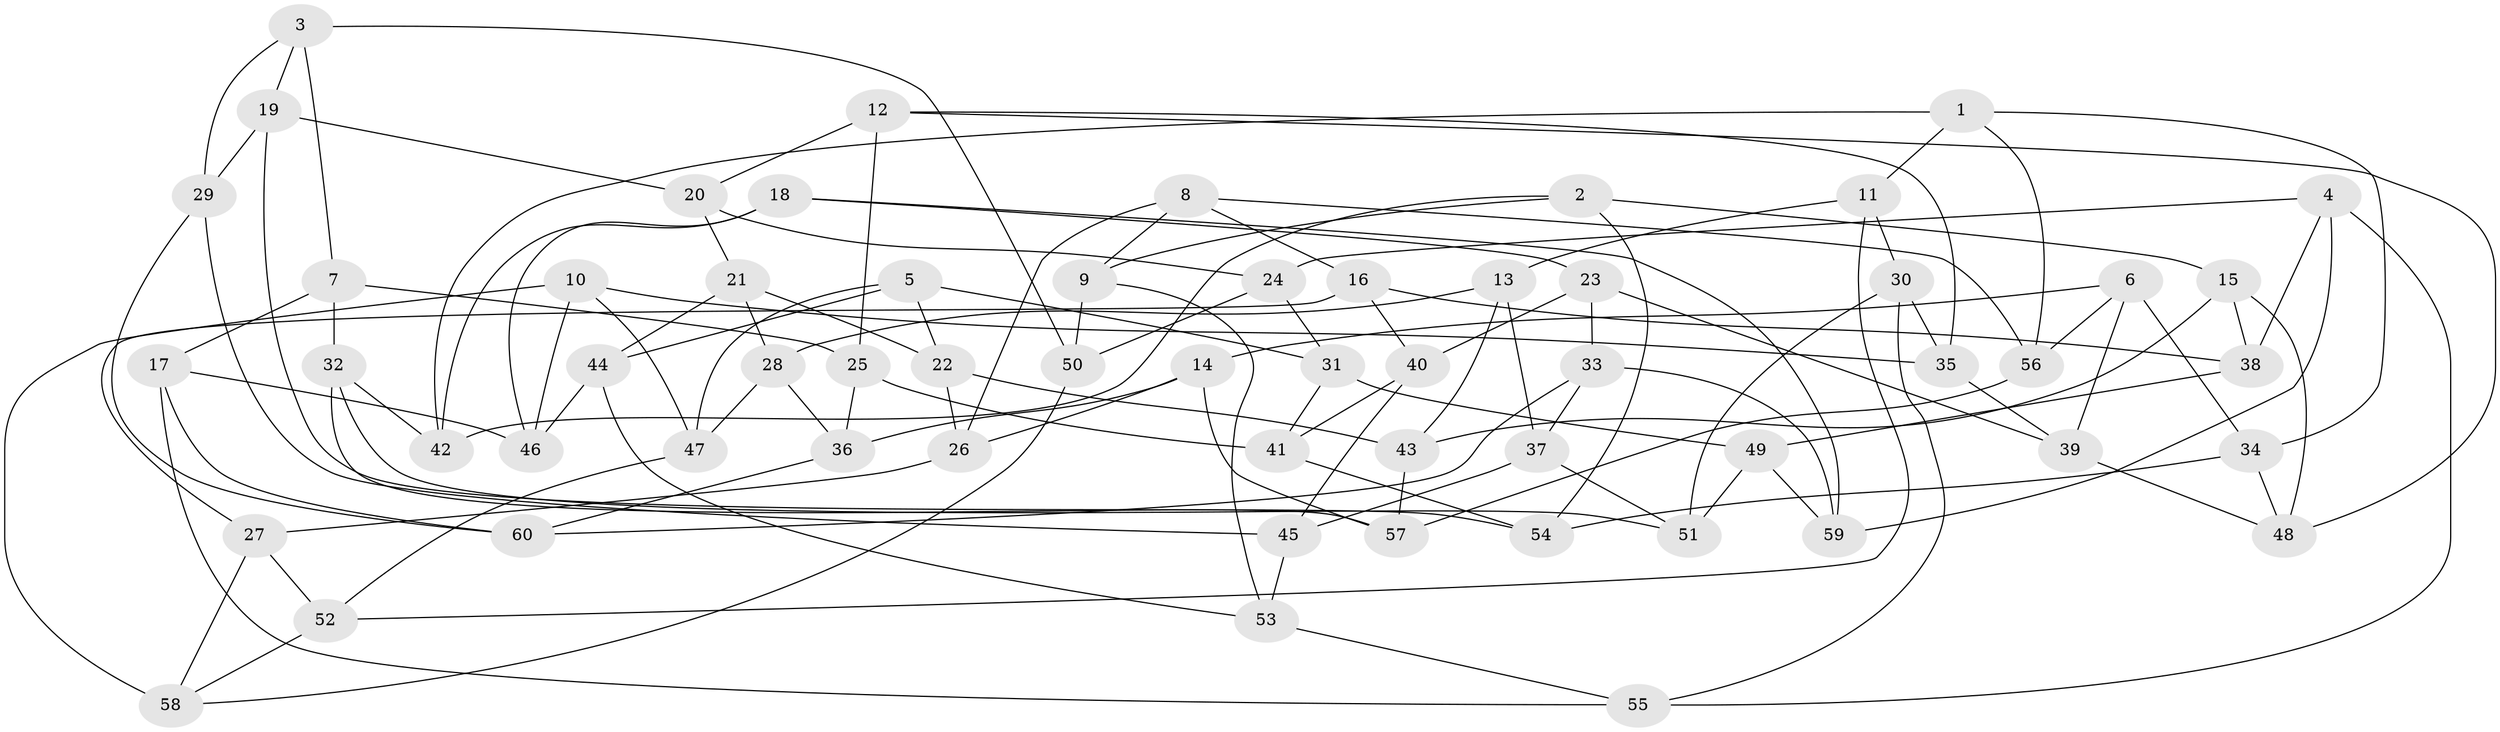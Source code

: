 // Generated by graph-tools (version 1.1) at 2025/57/03/09/25 04:57:05]
// undirected, 60 vertices, 120 edges
graph export_dot {
graph [start="1"]
  node [color=gray90,style=filled];
  1;
  2;
  3;
  4;
  5;
  6;
  7;
  8;
  9;
  10;
  11;
  12;
  13;
  14;
  15;
  16;
  17;
  18;
  19;
  20;
  21;
  22;
  23;
  24;
  25;
  26;
  27;
  28;
  29;
  30;
  31;
  32;
  33;
  34;
  35;
  36;
  37;
  38;
  39;
  40;
  41;
  42;
  43;
  44;
  45;
  46;
  47;
  48;
  49;
  50;
  51;
  52;
  53;
  54;
  55;
  56;
  57;
  58;
  59;
  60;
  1 -- 34;
  1 -- 11;
  1 -- 56;
  1 -- 42;
  2 -- 54;
  2 -- 15;
  2 -- 42;
  2 -- 9;
  3 -- 29;
  3 -- 19;
  3 -- 50;
  3 -- 7;
  4 -- 24;
  4 -- 59;
  4 -- 38;
  4 -- 55;
  5 -- 31;
  5 -- 22;
  5 -- 44;
  5 -- 47;
  6 -- 34;
  6 -- 39;
  6 -- 14;
  6 -- 56;
  7 -- 32;
  7 -- 17;
  7 -- 25;
  8 -- 16;
  8 -- 56;
  8 -- 26;
  8 -- 9;
  9 -- 50;
  9 -- 53;
  10 -- 46;
  10 -- 47;
  10 -- 35;
  10 -- 58;
  11 -- 13;
  11 -- 30;
  11 -- 52;
  12 -- 25;
  12 -- 35;
  12 -- 20;
  12 -- 48;
  13 -- 43;
  13 -- 28;
  13 -- 37;
  14 -- 36;
  14 -- 26;
  14 -- 57;
  15 -- 38;
  15 -- 48;
  15 -- 43;
  16 -- 40;
  16 -- 27;
  16 -- 38;
  17 -- 60;
  17 -- 55;
  17 -- 46;
  18 -- 46;
  18 -- 42;
  18 -- 23;
  18 -- 59;
  19 -- 29;
  19 -- 54;
  19 -- 20;
  20 -- 24;
  20 -- 21;
  21 -- 28;
  21 -- 44;
  21 -- 22;
  22 -- 26;
  22 -- 43;
  23 -- 40;
  23 -- 39;
  23 -- 33;
  24 -- 50;
  24 -- 31;
  25 -- 41;
  25 -- 36;
  26 -- 27;
  27 -- 52;
  27 -- 58;
  28 -- 36;
  28 -- 47;
  29 -- 45;
  29 -- 60;
  30 -- 35;
  30 -- 55;
  30 -- 51;
  31 -- 41;
  31 -- 49;
  32 -- 57;
  32 -- 42;
  32 -- 51;
  33 -- 60;
  33 -- 59;
  33 -- 37;
  34 -- 54;
  34 -- 48;
  35 -- 39;
  36 -- 60;
  37 -- 45;
  37 -- 51;
  38 -- 49;
  39 -- 48;
  40 -- 45;
  40 -- 41;
  41 -- 54;
  43 -- 57;
  44 -- 53;
  44 -- 46;
  45 -- 53;
  47 -- 52;
  49 -- 59;
  49 -- 51;
  50 -- 58;
  52 -- 58;
  53 -- 55;
  56 -- 57;
}
